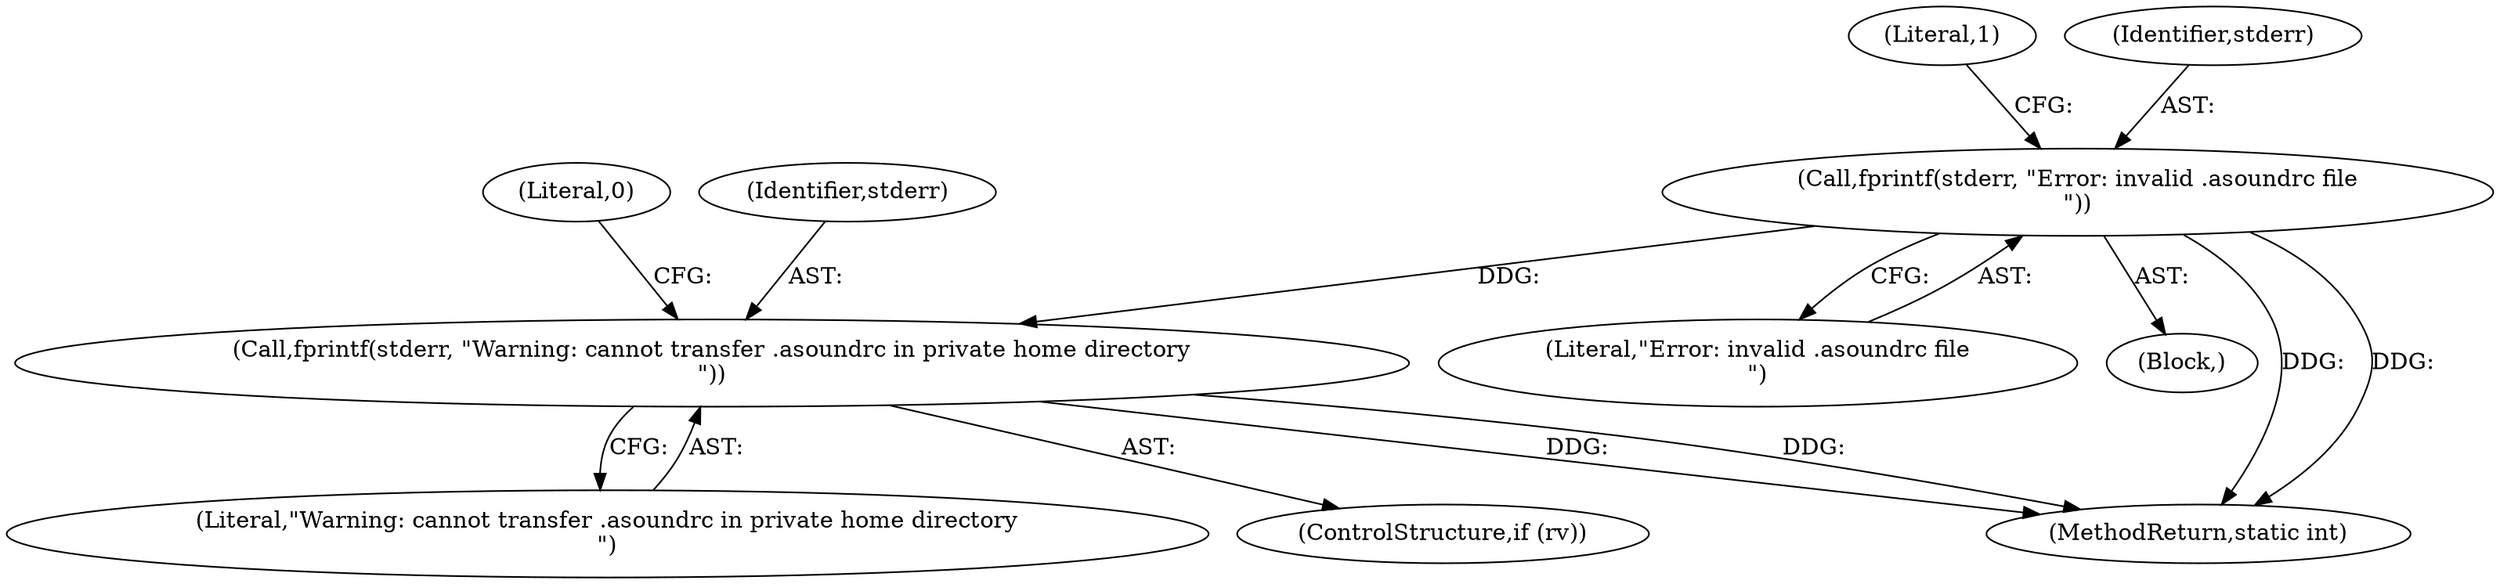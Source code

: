 digraph "0_firejail_903fd8a0789ca3cc3c21d84cd0282481515592ef_2@API" {
"1000155" [label="(Call,fprintf(stderr, \"Error: invalid .asoundrc file\n\"))"];
"1000185" [label="(Call,fprintf(stderr, \"Warning: cannot transfer .asoundrc in private home directory\n\"))"];
"1000157" [label="(Literal,\"Error: invalid .asoundrc file\n\")"];
"1000154" [label="(Block,)"];
"1000159" [label="(Literal,1)"];
"1000187" [label="(Literal,\"Warning: cannot transfer .asoundrc in private home directory\n\")"];
"1000183" [label="(ControlStructure,if (rv))"];
"1000156" [label="(Identifier,stderr)"];
"1000194" [label="(Literal,0)"];
"1000186" [label="(Identifier,stderr)"];
"1000155" [label="(Call,fprintf(stderr, \"Error: invalid .asoundrc file\n\"))"];
"1000185" [label="(Call,fprintf(stderr, \"Warning: cannot transfer .asoundrc in private home directory\n\"))"];
"1000222" [label="(MethodReturn,static int)"];
"1000155" -> "1000154"  [label="AST: "];
"1000155" -> "1000157"  [label="CFG: "];
"1000156" -> "1000155"  [label="AST: "];
"1000157" -> "1000155"  [label="AST: "];
"1000159" -> "1000155"  [label="CFG: "];
"1000155" -> "1000222"  [label="DDG: "];
"1000155" -> "1000222"  [label="DDG: "];
"1000155" -> "1000185"  [label="DDG: "];
"1000185" -> "1000183"  [label="AST: "];
"1000185" -> "1000187"  [label="CFG: "];
"1000186" -> "1000185"  [label="AST: "];
"1000187" -> "1000185"  [label="AST: "];
"1000194" -> "1000185"  [label="CFG: "];
"1000185" -> "1000222"  [label="DDG: "];
"1000185" -> "1000222"  [label="DDG: "];
}
